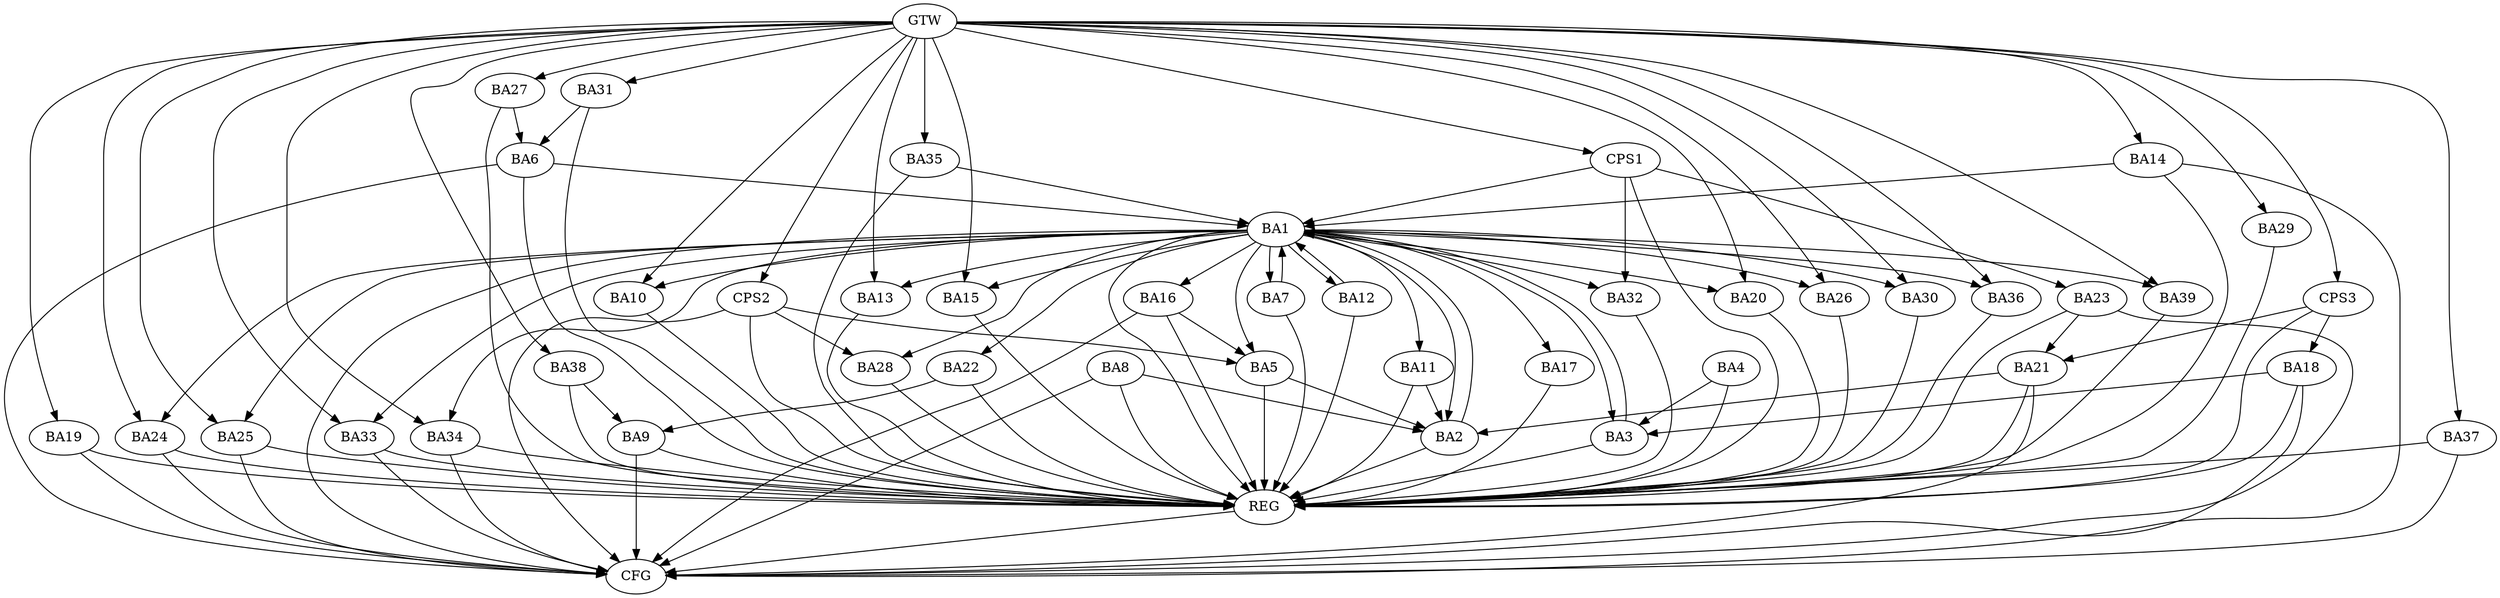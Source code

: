 strict digraph G {
  BA1 [ label="BA1" ];
  BA2 [ label="BA2" ];
  BA3 [ label="BA3" ];
  BA4 [ label="BA4" ];
  BA5 [ label="BA5" ];
  BA6 [ label="BA6" ];
  BA7 [ label="BA7" ];
  BA8 [ label="BA8" ];
  BA9 [ label="BA9" ];
  BA10 [ label="BA10" ];
  BA11 [ label="BA11" ];
  BA12 [ label="BA12" ];
  BA13 [ label="BA13" ];
  BA14 [ label="BA14" ];
  BA15 [ label="BA15" ];
  BA16 [ label="BA16" ];
  BA17 [ label="BA17" ];
  BA18 [ label="BA18" ];
  BA19 [ label="BA19" ];
  BA20 [ label="BA20" ];
  BA21 [ label="BA21" ];
  BA22 [ label="BA22" ];
  BA23 [ label="BA23" ];
  BA24 [ label="BA24" ];
  BA25 [ label="BA25" ];
  BA26 [ label="BA26" ];
  BA27 [ label="BA27" ];
  BA28 [ label="BA28" ];
  BA29 [ label="BA29" ];
  BA30 [ label="BA30" ];
  BA31 [ label="BA31" ];
  BA32 [ label="BA32" ];
  BA33 [ label="BA33" ];
  BA34 [ label="BA34" ];
  BA35 [ label="BA35" ];
  BA36 [ label="BA36" ];
  BA37 [ label="BA37" ];
  BA38 [ label="BA38" ];
  BA39 [ label="BA39" ];
  CPS1 [ label="CPS1" ];
  CPS2 [ label="CPS2" ];
  CPS3 [ label="CPS3" ];
  GTW [ label="GTW" ];
  REG [ label="REG" ];
  CFG [ label="CFG" ];
  BA1 -> BA2;
  BA2 -> BA1;
  BA3 -> BA1;
  BA4 -> BA3;
  BA5 -> BA2;
  BA6 -> BA1;
  BA7 -> BA1;
  BA8 -> BA2;
  BA11 -> BA2;
  BA12 -> BA1;
  BA14 -> BA1;
  BA16 -> BA5;
  BA18 -> BA3;
  BA21 -> BA2;
  BA22 -> BA9;
  BA23 -> BA21;
  BA27 -> BA6;
  BA31 -> BA6;
  BA35 -> BA1;
  BA38 -> BA9;
  CPS1 -> BA23;
  CPS1 -> BA1;
  CPS1 -> BA32;
  CPS2 -> BA5;
  CPS2 -> BA28;
  CPS3 -> BA21;
  CPS3 -> BA18;
  GTW -> BA10;
  GTW -> BA13;
  GTW -> BA14;
  GTW -> BA15;
  GTW -> BA19;
  GTW -> BA20;
  GTW -> BA24;
  GTW -> BA25;
  GTW -> BA26;
  GTW -> BA27;
  GTW -> BA29;
  GTW -> BA30;
  GTW -> BA31;
  GTW -> BA33;
  GTW -> BA34;
  GTW -> BA35;
  GTW -> BA36;
  GTW -> BA37;
  GTW -> BA38;
  GTW -> BA39;
  GTW -> CPS1;
  GTW -> CPS2;
  GTW -> CPS3;
  BA1 -> REG;
  BA2 -> REG;
  BA3 -> REG;
  BA4 -> REG;
  BA5 -> REG;
  BA6 -> REG;
  BA7 -> REG;
  BA8 -> REG;
  BA9 -> REG;
  BA10 -> REG;
  BA11 -> REG;
  BA12 -> REG;
  BA13 -> REG;
  BA14 -> REG;
  BA15 -> REG;
  BA16 -> REG;
  BA17 -> REG;
  BA18 -> REG;
  BA19 -> REG;
  BA20 -> REG;
  BA21 -> REG;
  BA22 -> REG;
  BA23 -> REG;
  BA24 -> REG;
  BA25 -> REG;
  BA26 -> REG;
  BA27 -> REG;
  BA28 -> REG;
  BA29 -> REG;
  BA30 -> REG;
  BA31 -> REG;
  BA32 -> REG;
  BA33 -> REG;
  BA34 -> REG;
  BA35 -> REG;
  BA36 -> REG;
  BA37 -> REG;
  BA38 -> REG;
  BA39 -> REG;
  CPS1 -> REG;
  CPS2 -> REG;
  CPS3 -> REG;
  BA18 -> CFG;
  BA16 -> CFG;
  BA8 -> CFG;
  BA19 -> CFG;
  BA23 -> CFG;
  BA1 -> CFG;
  BA21 -> CFG;
  BA6 -> CFG;
  BA33 -> CFG;
  BA37 -> CFG;
  BA34 -> CFG;
  BA9 -> CFG;
  BA14 -> CFG;
  BA25 -> CFG;
  BA24 -> CFG;
  CPS2 -> CFG;
  REG -> CFG;
  BA1 -> BA13;
  BA1 -> BA33;
  BA1 -> BA26;
  BA1 -> BA5;
  BA1 -> BA39;
  BA1 -> BA25;
  BA1 -> BA32;
  BA1 -> BA20;
  BA1 -> BA11;
  BA1 -> BA36;
  BA1 -> BA28;
  BA1 -> BA24;
  BA1 -> BA30;
  BA1 -> BA17;
  BA1 -> BA12;
  BA1 -> BA3;
  BA1 -> BA15;
  BA1 -> BA16;
  BA1 -> BA7;
  BA1 -> BA34;
  BA1 -> BA22;
  BA1 -> BA10;
}
